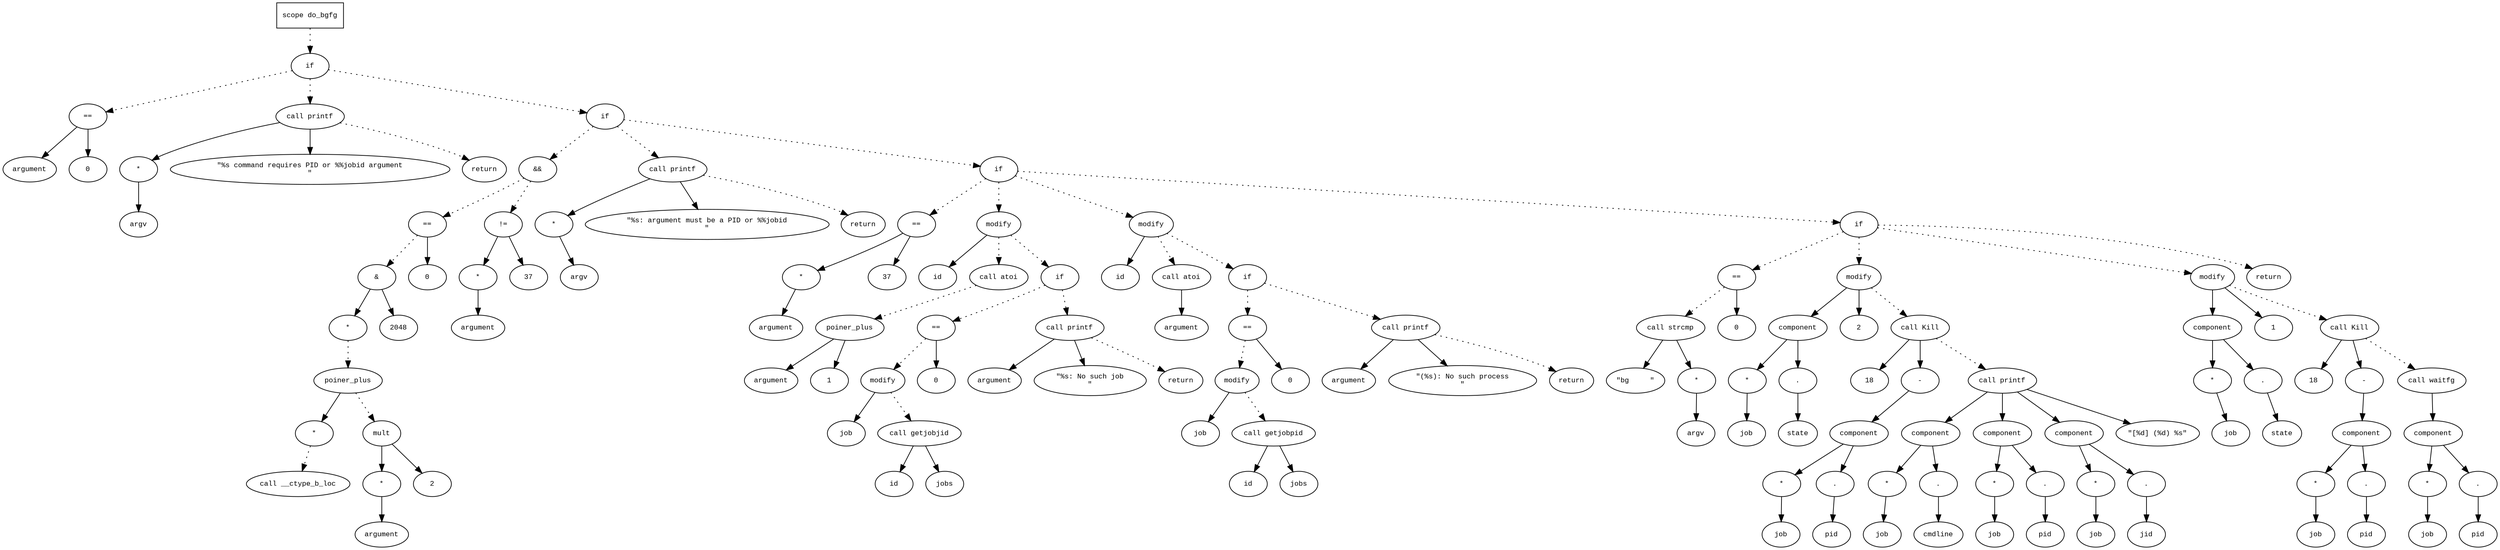 digraph AST {
  graph [fontname="Times New Roman",fontsize=10];
  node  [fontname="Courier New",fontsize=10];
  edge  [fontname="Times New Roman",fontsize=10];

  node1 [label="scope do_bgfg",shape=box];
  node2 [label="if",shape=ellipse];
  node1 -> node2 [style=dotted];
  node3 [label="==",shape=ellipse];
  node4 [label="argument",shape=ellipse];
  node3 -> node4;
  node5 [label="0",shape=ellipse];
  node3 -> node5;
  node2 -> node3 [style=dotted];
  node6 [label="call printf",shape=ellipse];
  node7 [label="*",shape=ellipse];
  node8 [label="argv",shape=ellipse];
  node7 -> node8;
  node6 -> node7;
  node9 [label="\"%s command requires PID or %%jobid argument
\"",shape=ellipse];
  node6 -> node9;
  node2 -> node6 [style=dotted];
  node10 [label="return",shape=ellipse];
  node6 -> node10 [style=dotted];
  node11 [label="if",shape=ellipse];
  node2 -> node11 [style=dotted];
  node12 [label="&&",shape=ellipse];
  node13 [label="==",shape=ellipse];
  node14 [label="&",shape=ellipse];
  node15 [label="*",shape=ellipse];
  node16 [label="poiner_plus",shape=ellipse];
  node17 [label="*",shape=ellipse];
  node18 [label="call __ctype_b_loc",shape=ellipse];
  node17 -> node18 [style=dotted];
  node16 -> node17;
  node19 [label="mult",shape=ellipse];
  node20 [label="*",shape=ellipse];
  node21 [label="argument",shape=ellipse];
  node20 -> node21;
  node19 -> node20;
  node22 [label="2",shape=ellipse];
  node19 -> node22;
  node16 -> node19 [style=dotted];
  node15 -> node16 [style=dotted];
  node14 -> node15;
  node23 [label="2048",shape=ellipse];
  node14 -> node23;
  node13 -> node14 [style=dotted];
  node24 [label="0",shape=ellipse];
  node13 -> node24;
  node12 -> node13 [style=dotted];
  node25 [label="!=",shape=ellipse];
  node26 [label="*",shape=ellipse];
  node27 [label="argument",shape=ellipse];
  node26 -> node27;
  node25 -> node26;
  node28 [label="37",shape=ellipse];
  node25 -> node28;
  node12 -> node25 [style=dotted];
  node11 -> node12 [style=dotted];
  node29 [label="call printf",shape=ellipse];
  node30 [label="*",shape=ellipse];
  node31 [label="argv",shape=ellipse];
  node30 -> node31;
  node29 -> node30;
  node32 [label="\"%s: argument must be a PID or %%jobid
\"",shape=ellipse];
  node29 -> node32;
  node11 -> node29 [style=dotted];
  node33 [label="return",shape=ellipse];
  node29 -> node33 [style=dotted];
  node34 [label="if",shape=ellipse];
  node11 -> node34 [style=dotted];
  node35 [label="==",shape=ellipse];
  node36 [label="*",shape=ellipse];
  node37 [label="argument",shape=ellipse];
  node36 -> node37;
  node35 -> node36;
  node38 [label="37",shape=ellipse];
  node35 -> node38;
  node34 -> node35 [style=dotted];
  node39 [label="modify",shape=ellipse];
  node40 [label="id",shape=ellipse];
  node39 -> node40;
  node41 [label="call atoi",shape=ellipse];
  node42 [label="poiner_plus",shape=ellipse];
  node43 [label="argument",shape=ellipse];
  node42 -> node43;
  node44 [label="1",shape=ellipse];
  node42 -> node44;
  node41 -> node42 [style=dotted];
  node39 -> node41 [style=dotted];
  node34 -> node39 [style=dotted];
  node45 [label="if",shape=ellipse];
  node39 -> node45 [style=dotted];
  node46 [label="==",shape=ellipse];
  node47 [label="modify",shape=ellipse];
  node48 [label="job",shape=ellipse];
  node47 -> node48;
  node49 [label="call getjobjid",shape=ellipse];
  node50 [label="id",shape=ellipse];
  node49 -> node50;
  node51 [label="jobs",shape=ellipse];
  node49 -> node51;
  node47 -> node49 [style=dotted];
  node46 -> node47 [style=dotted];
  node52 [label="0",shape=ellipse];
  node46 -> node52;
  node45 -> node46 [style=dotted];
  node53 [label="call printf",shape=ellipse];
  node54 [label="argument",shape=ellipse];
  node53 -> node54;
  node55 [label="\"%s: No such job
\"",shape=ellipse];
  node53 -> node55;
  node45 -> node53 [style=dotted];
  node56 [label="return",shape=ellipse];
  node53 -> node56 [style=dotted];
  node57 [label="modify",shape=ellipse];
  node58 [label="id",shape=ellipse];
  node57 -> node58;
  node59 [label="call atoi",shape=ellipse];
  node60 [label="argument",shape=ellipse];
  node59 -> node60;
  node57 -> node59 [style=dotted];
  node34 -> node57 [style=dotted];
  node61 [label="if",shape=ellipse];
  node57 -> node61 [style=dotted];
  node62 [label="==",shape=ellipse];
  node63 [label="modify",shape=ellipse];
  node64 [label="job",shape=ellipse];
  node63 -> node64;
  node65 [label="call getjobpid",shape=ellipse];
  node66 [label="id",shape=ellipse];
  node65 -> node66;
  node67 [label="jobs",shape=ellipse];
  node65 -> node67;
  node63 -> node65 [style=dotted];
  node62 -> node63 [style=dotted];
  node68 [label="0",shape=ellipse];
  node62 -> node68;
  node61 -> node62 [style=dotted];
  node69 [label="call printf",shape=ellipse];
  node70 [label="argument",shape=ellipse];
  node69 -> node70;
  node71 [label="\"(%s): No such process
\"",shape=ellipse];
  node69 -> node71;
  node61 -> node69 [style=dotted];
  node72 [label="return",shape=ellipse];
  node69 -> node72 [style=dotted];
  node73 [label="if",shape=ellipse];
  node34 -> node73 [style=dotted];
  node74 [label="==",shape=ellipse];
  node75 [label="call strcmp",shape=ellipse];
  node76 [label="\"bg     \"",shape=ellipse];
  node75 -> node76;
  node77 [label="*",shape=ellipse];
  node78 [label="argv",shape=ellipse];
  node77 -> node78;
  node75 -> node77;
  node74 -> node75 [style=dotted];
  node79 [label="0",shape=ellipse];
  node74 -> node79;
  node73 -> node74 [style=dotted];
  node80 [label="modify",shape=ellipse];
  node81 [label="component",shape=ellipse];
  node80 -> node81;
  node82 [label="*",shape=ellipse];
  node83 [label="job",shape=ellipse];
  node82 -> node83;
  node81 -> node82;
  node84 [label=".",shape=ellipse];
  node81 -> node84;
  node85 [label="state",shape=ellipse];
  node84 -> node85;
  node86 [label="2",shape=ellipse];
  node80 -> node86;
  node73 -> node80 [style=dotted];
  node87 [label="call Kill",shape=ellipse];
  node88 [label="18",shape=ellipse];
  node87 -> node88;
  node89 [label="-",shape=ellipse];
  node90 [label="component",shape=ellipse];
  node89 -> node90;
  node91 [label="*",shape=ellipse];
  node92 [label="job",shape=ellipse];
  node91 -> node92;
  node90 -> node91;
  node93 [label=".",shape=ellipse];
  node90 -> node93;
  node94 [label="pid",shape=ellipse];
  node93 -> node94;
  node87 -> node89;
  node80 -> node87 [style=dotted];
  node95 [label="call printf",shape=ellipse];
  node96 [label="component",shape=ellipse];
  node95 -> node96;
  node97 [label="*",shape=ellipse];
  node98 [label="job",shape=ellipse];
  node97 -> node98;
  node96 -> node97;
  node99 [label=".",shape=ellipse];
  node96 -> node99;
  node100 [label="cmdline",shape=ellipse];
  node99 -> node100;
  node101 [label="component",shape=ellipse];
  node95 -> node101;
  node102 [label="*",shape=ellipse];
  node103 [label="job",shape=ellipse];
  node102 -> node103;
  node101 -> node102;
  node104 [label=".",shape=ellipse];
  node101 -> node104;
  node105 [label="pid",shape=ellipse];
  node104 -> node105;
  node106 [label="component",shape=ellipse];
  node95 -> node106;
  node107 [label="*",shape=ellipse];
  node108 [label="job",shape=ellipse];
  node107 -> node108;
  node106 -> node107;
  node109 [label=".",shape=ellipse];
  node106 -> node109;
  node110 [label="jid",shape=ellipse];
  node109 -> node110;
  node111 [label="\"[%d] (%d) %s\"",shape=ellipse];
  node95 -> node111;
  node87 -> node95 [style=dotted];
  node112 [label="modify",shape=ellipse];
  node113 [label="component",shape=ellipse];
  node112 -> node113;
  node114 [label="*",shape=ellipse];
  node115 [label="job",shape=ellipse];
  node114 -> node115;
  node113 -> node114;
  node116 [label=".",shape=ellipse];
  node113 -> node116;
  node117 [label="state",shape=ellipse];
  node116 -> node117;
  node118 [label="1",shape=ellipse];
  node112 -> node118;
  node73 -> node112 [style=dotted];
  node119 [label="call Kill",shape=ellipse];
  node120 [label="18",shape=ellipse];
  node119 -> node120;
  node121 [label="-",shape=ellipse];
  node122 [label="component",shape=ellipse];
  node121 -> node122;
  node123 [label="*",shape=ellipse];
  node124 [label="job",shape=ellipse];
  node123 -> node124;
  node122 -> node123;
  node125 [label=".",shape=ellipse];
  node122 -> node125;
  node126 [label="pid",shape=ellipse];
  node125 -> node126;
  node119 -> node121;
  node112 -> node119 [style=dotted];
  node127 [label="call waitfg",shape=ellipse];
  node128 [label="component",shape=ellipse];
  node127 -> node128;
  node129 [label="*",shape=ellipse];
  node130 [label="job",shape=ellipse];
  node129 -> node130;
  node128 -> node129;
  node131 [label=".",shape=ellipse];
  node128 -> node131;
  node132 [label="pid",shape=ellipse];
  node131 -> node132;
  node119 -> node127 [style=dotted];
  node133 [label="return",shape=ellipse];
  node73 -> node133 [style=dotted];
} 